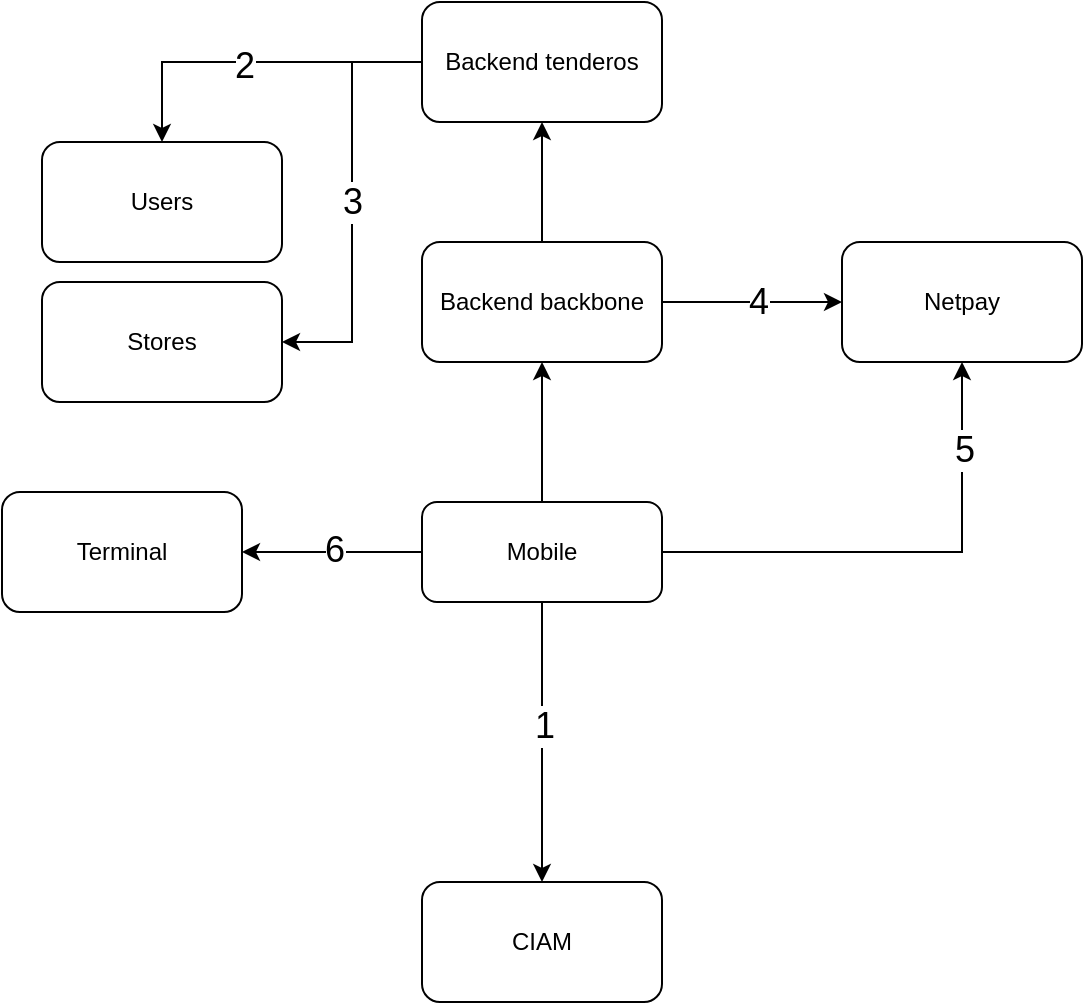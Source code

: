 <mxfile version="24.4.13" type="github">
  <diagram name="Página-1" id="RMMHzfbRcL0lWS_6vs9x">
    <mxGraphModel dx="1262" dy="831" grid="1" gridSize="10" guides="1" tooltips="1" connect="1" arrows="1" fold="1" page="1" pageScale="1" pageWidth="827" pageHeight="1169" math="0" shadow="0">
      <root>
        <mxCell id="0" />
        <mxCell id="1" parent="0" />
        <mxCell id="gIt9_EAz_ykK2Z6JLQlN-10" style="edgeStyle=orthogonalEdgeStyle;rounded=0;orthogonalLoop=1;jettySize=auto;html=1;entryX=0.5;entryY=1;entryDx=0;entryDy=0;" edge="1" parent="1" source="gIt9_EAz_ykK2Z6JLQlN-1" target="gIt9_EAz_ykK2Z6JLQlN-7">
          <mxGeometry relative="1" as="geometry" />
        </mxCell>
        <mxCell id="gIt9_EAz_ykK2Z6JLQlN-15" style="edgeStyle=orthogonalEdgeStyle;rounded=0;orthogonalLoop=1;jettySize=auto;html=1;entryX=0;entryY=0.5;entryDx=0;entryDy=0;" edge="1" parent="1" source="gIt9_EAz_ykK2Z6JLQlN-1" target="gIt9_EAz_ykK2Z6JLQlN-3">
          <mxGeometry relative="1" as="geometry" />
        </mxCell>
        <mxCell id="gIt9_EAz_ykK2Z6JLQlN-23" value="&lt;font style=&quot;font-size: 18px;&quot;&gt;4&lt;/font&gt;" style="edgeLabel;html=1;align=center;verticalAlign=middle;resizable=0;points=[];" vertex="1" connectable="0" parent="gIt9_EAz_ykK2Z6JLQlN-15">
          <mxGeometry x="0.067" relative="1" as="geometry">
            <mxPoint as="offset" />
          </mxGeometry>
        </mxCell>
        <mxCell id="gIt9_EAz_ykK2Z6JLQlN-1" value="Backend backbone" style="rounded=1;whiteSpace=wrap;html=1;" vertex="1" parent="1">
          <mxGeometry x="230" y="140" width="120" height="60" as="geometry" />
        </mxCell>
        <mxCell id="gIt9_EAz_ykK2Z6JLQlN-2" value="Users" style="rounded=1;whiteSpace=wrap;html=1;" vertex="1" parent="1">
          <mxGeometry x="40" y="90" width="120" height="60" as="geometry" />
        </mxCell>
        <mxCell id="gIt9_EAz_ykK2Z6JLQlN-3" value="Netpay" style="rounded=1;whiteSpace=wrap;html=1;" vertex="1" parent="1">
          <mxGeometry x="440" y="140" width="120" height="60" as="geometry" />
        </mxCell>
        <mxCell id="gIt9_EAz_ykK2Z6JLQlN-9" style="edgeStyle=orthogonalEdgeStyle;rounded=0;orthogonalLoop=1;jettySize=auto;html=1;entryX=0.5;entryY=1;entryDx=0;entryDy=0;" edge="1" parent="1" source="gIt9_EAz_ykK2Z6JLQlN-4" target="gIt9_EAz_ykK2Z6JLQlN-1">
          <mxGeometry relative="1" as="geometry" />
        </mxCell>
        <mxCell id="gIt9_EAz_ykK2Z6JLQlN-19" value="&lt;div&gt;&lt;br&gt;&lt;/div&gt;&lt;div&gt;&lt;br&gt;&lt;/div&gt;" style="edgeLabel;html=1;align=center;verticalAlign=middle;resizable=0;points=[];" vertex="1" connectable="0" parent="gIt9_EAz_ykK2Z6JLQlN-9">
          <mxGeometry x="0.043" y="-1" relative="1" as="geometry">
            <mxPoint y="1" as="offset" />
          </mxGeometry>
        </mxCell>
        <mxCell id="gIt9_EAz_ykK2Z6JLQlN-14" style="edgeStyle=orthogonalEdgeStyle;rounded=0;orthogonalLoop=1;jettySize=auto;html=1;entryX=0.5;entryY=1;entryDx=0;entryDy=0;" edge="1" parent="1" source="gIt9_EAz_ykK2Z6JLQlN-4" target="gIt9_EAz_ykK2Z6JLQlN-3">
          <mxGeometry relative="1" as="geometry" />
        </mxCell>
        <mxCell id="gIt9_EAz_ykK2Z6JLQlN-25" value="&lt;font style=&quot;font-size: 18px;&quot;&gt;5&lt;/font&gt;" style="edgeLabel;html=1;align=center;verticalAlign=middle;resizable=0;points=[];" vertex="1" connectable="0" parent="gIt9_EAz_ykK2Z6JLQlN-14">
          <mxGeometry x="0.653" y="-1" relative="1" as="geometry">
            <mxPoint y="1" as="offset" />
          </mxGeometry>
        </mxCell>
        <mxCell id="gIt9_EAz_ykK2Z6JLQlN-16" style="edgeStyle=orthogonalEdgeStyle;rounded=0;orthogonalLoop=1;jettySize=auto;html=1;entryX=1;entryY=0.5;entryDx=0;entryDy=0;" edge="1" parent="1" source="gIt9_EAz_ykK2Z6JLQlN-4" target="gIt9_EAz_ykK2Z6JLQlN-8">
          <mxGeometry relative="1" as="geometry" />
        </mxCell>
        <mxCell id="gIt9_EAz_ykK2Z6JLQlN-27" value="&lt;font style=&quot;font-size: 18px;&quot;&gt;6&lt;/font&gt;" style="edgeLabel;html=1;align=center;verticalAlign=middle;resizable=0;points=[];" vertex="1" connectable="0" parent="gIt9_EAz_ykK2Z6JLQlN-16">
          <mxGeometry x="-0.022" y="-1" relative="1" as="geometry">
            <mxPoint as="offset" />
          </mxGeometry>
        </mxCell>
        <mxCell id="gIt9_EAz_ykK2Z6JLQlN-17" style="edgeStyle=orthogonalEdgeStyle;rounded=0;orthogonalLoop=1;jettySize=auto;html=1;entryX=0.5;entryY=0;entryDx=0;entryDy=0;jumpSize=8;" edge="1" parent="1" source="gIt9_EAz_ykK2Z6JLQlN-4" target="gIt9_EAz_ykK2Z6JLQlN-5">
          <mxGeometry relative="1" as="geometry" />
        </mxCell>
        <mxCell id="gIt9_EAz_ykK2Z6JLQlN-18" value="&lt;font style=&quot;font-size: 18px;&quot;&gt;1&lt;/font&gt;" style="edgeLabel;html=1;align=center;verticalAlign=middle;resizable=0;points=[];" vertex="1" connectable="0" parent="gIt9_EAz_ykK2Z6JLQlN-17">
          <mxGeometry x="-0.114" y="1" relative="1" as="geometry">
            <mxPoint as="offset" />
          </mxGeometry>
        </mxCell>
        <mxCell id="gIt9_EAz_ykK2Z6JLQlN-4" value="Mobile" style="rounded=1;whiteSpace=wrap;html=1;" vertex="1" parent="1">
          <mxGeometry x="230" y="270" width="120" height="50" as="geometry" />
        </mxCell>
        <mxCell id="gIt9_EAz_ykK2Z6JLQlN-5" value="CIAM" style="rounded=1;whiteSpace=wrap;html=1;" vertex="1" parent="1">
          <mxGeometry x="230" y="460" width="120" height="60" as="geometry" />
        </mxCell>
        <mxCell id="gIt9_EAz_ykK2Z6JLQlN-6" value="Stores" style="rounded=1;whiteSpace=wrap;html=1;" vertex="1" parent="1">
          <mxGeometry x="40" y="160" width="120" height="60" as="geometry" />
        </mxCell>
        <mxCell id="gIt9_EAz_ykK2Z6JLQlN-12" style="edgeStyle=orthogonalEdgeStyle;rounded=0;orthogonalLoop=1;jettySize=auto;html=1;entryX=0.5;entryY=0;entryDx=0;entryDy=0;" edge="1" parent="1" source="gIt9_EAz_ykK2Z6JLQlN-7" target="gIt9_EAz_ykK2Z6JLQlN-2">
          <mxGeometry relative="1" as="geometry" />
        </mxCell>
        <mxCell id="gIt9_EAz_ykK2Z6JLQlN-21" value="&lt;font style=&quot;font-size: 18px;&quot;&gt;2&lt;/font&gt;" style="edgeLabel;html=1;align=center;verticalAlign=middle;resizable=0;points=[];" vertex="1" connectable="0" parent="gIt9_EAz_ykK2Z6JLQlN-12">
          <mxGeometry x="0.047" y="2" relative="1" as="geometry">
            <mxPoint as="offset" />
          </mxGeometry>
        </mxCell>
        <mxCell id="gIt9_EAz_ykK2Z6JLQlN-13" value="&lt;font style=&quot;font-size: 18px;&quot;&gt;3&lt;/font&gt;" style="edgeStyle=orthogonalEdgeStyle;rounded=0;orthogonalLoop=1;jettySize=auto;html=1;entryX=1;entryY=0.5;entryDx=0;entryDy=0;" edge="1" parent="1" source="gIt9_EAz_ykK2Z6JLQlN-7" target="gIt9_EAz_ykK2Z6JLQlN-6">
          <mxGeometry relative="1" as="geometry" />
        </mxCell>
        <mxCell id="gIt9_EAz_ykK2Z6JLQlN-7" value="Backend tenderos" style="rounded=1;whiteSpace=wrap;html=1;" vertex="1" parent="1">
          <mxGeometry x="230" y="20" width="120" height="60" as="geometry" />
        </mxCell>
        <mxCell id="gIt9_EAz_ykK2Z6JLQlN-8" value="Terminal" style="rounded=1;whiteSpace=wrap;html=1;" vertex="1" parent="1">
          <mxGeometry x="20" y="265" width="120" height="60" as="geometry" />
        </mxCell>
      </root>
    </mxGraphModel>
  </diagram>
</mxfile>
